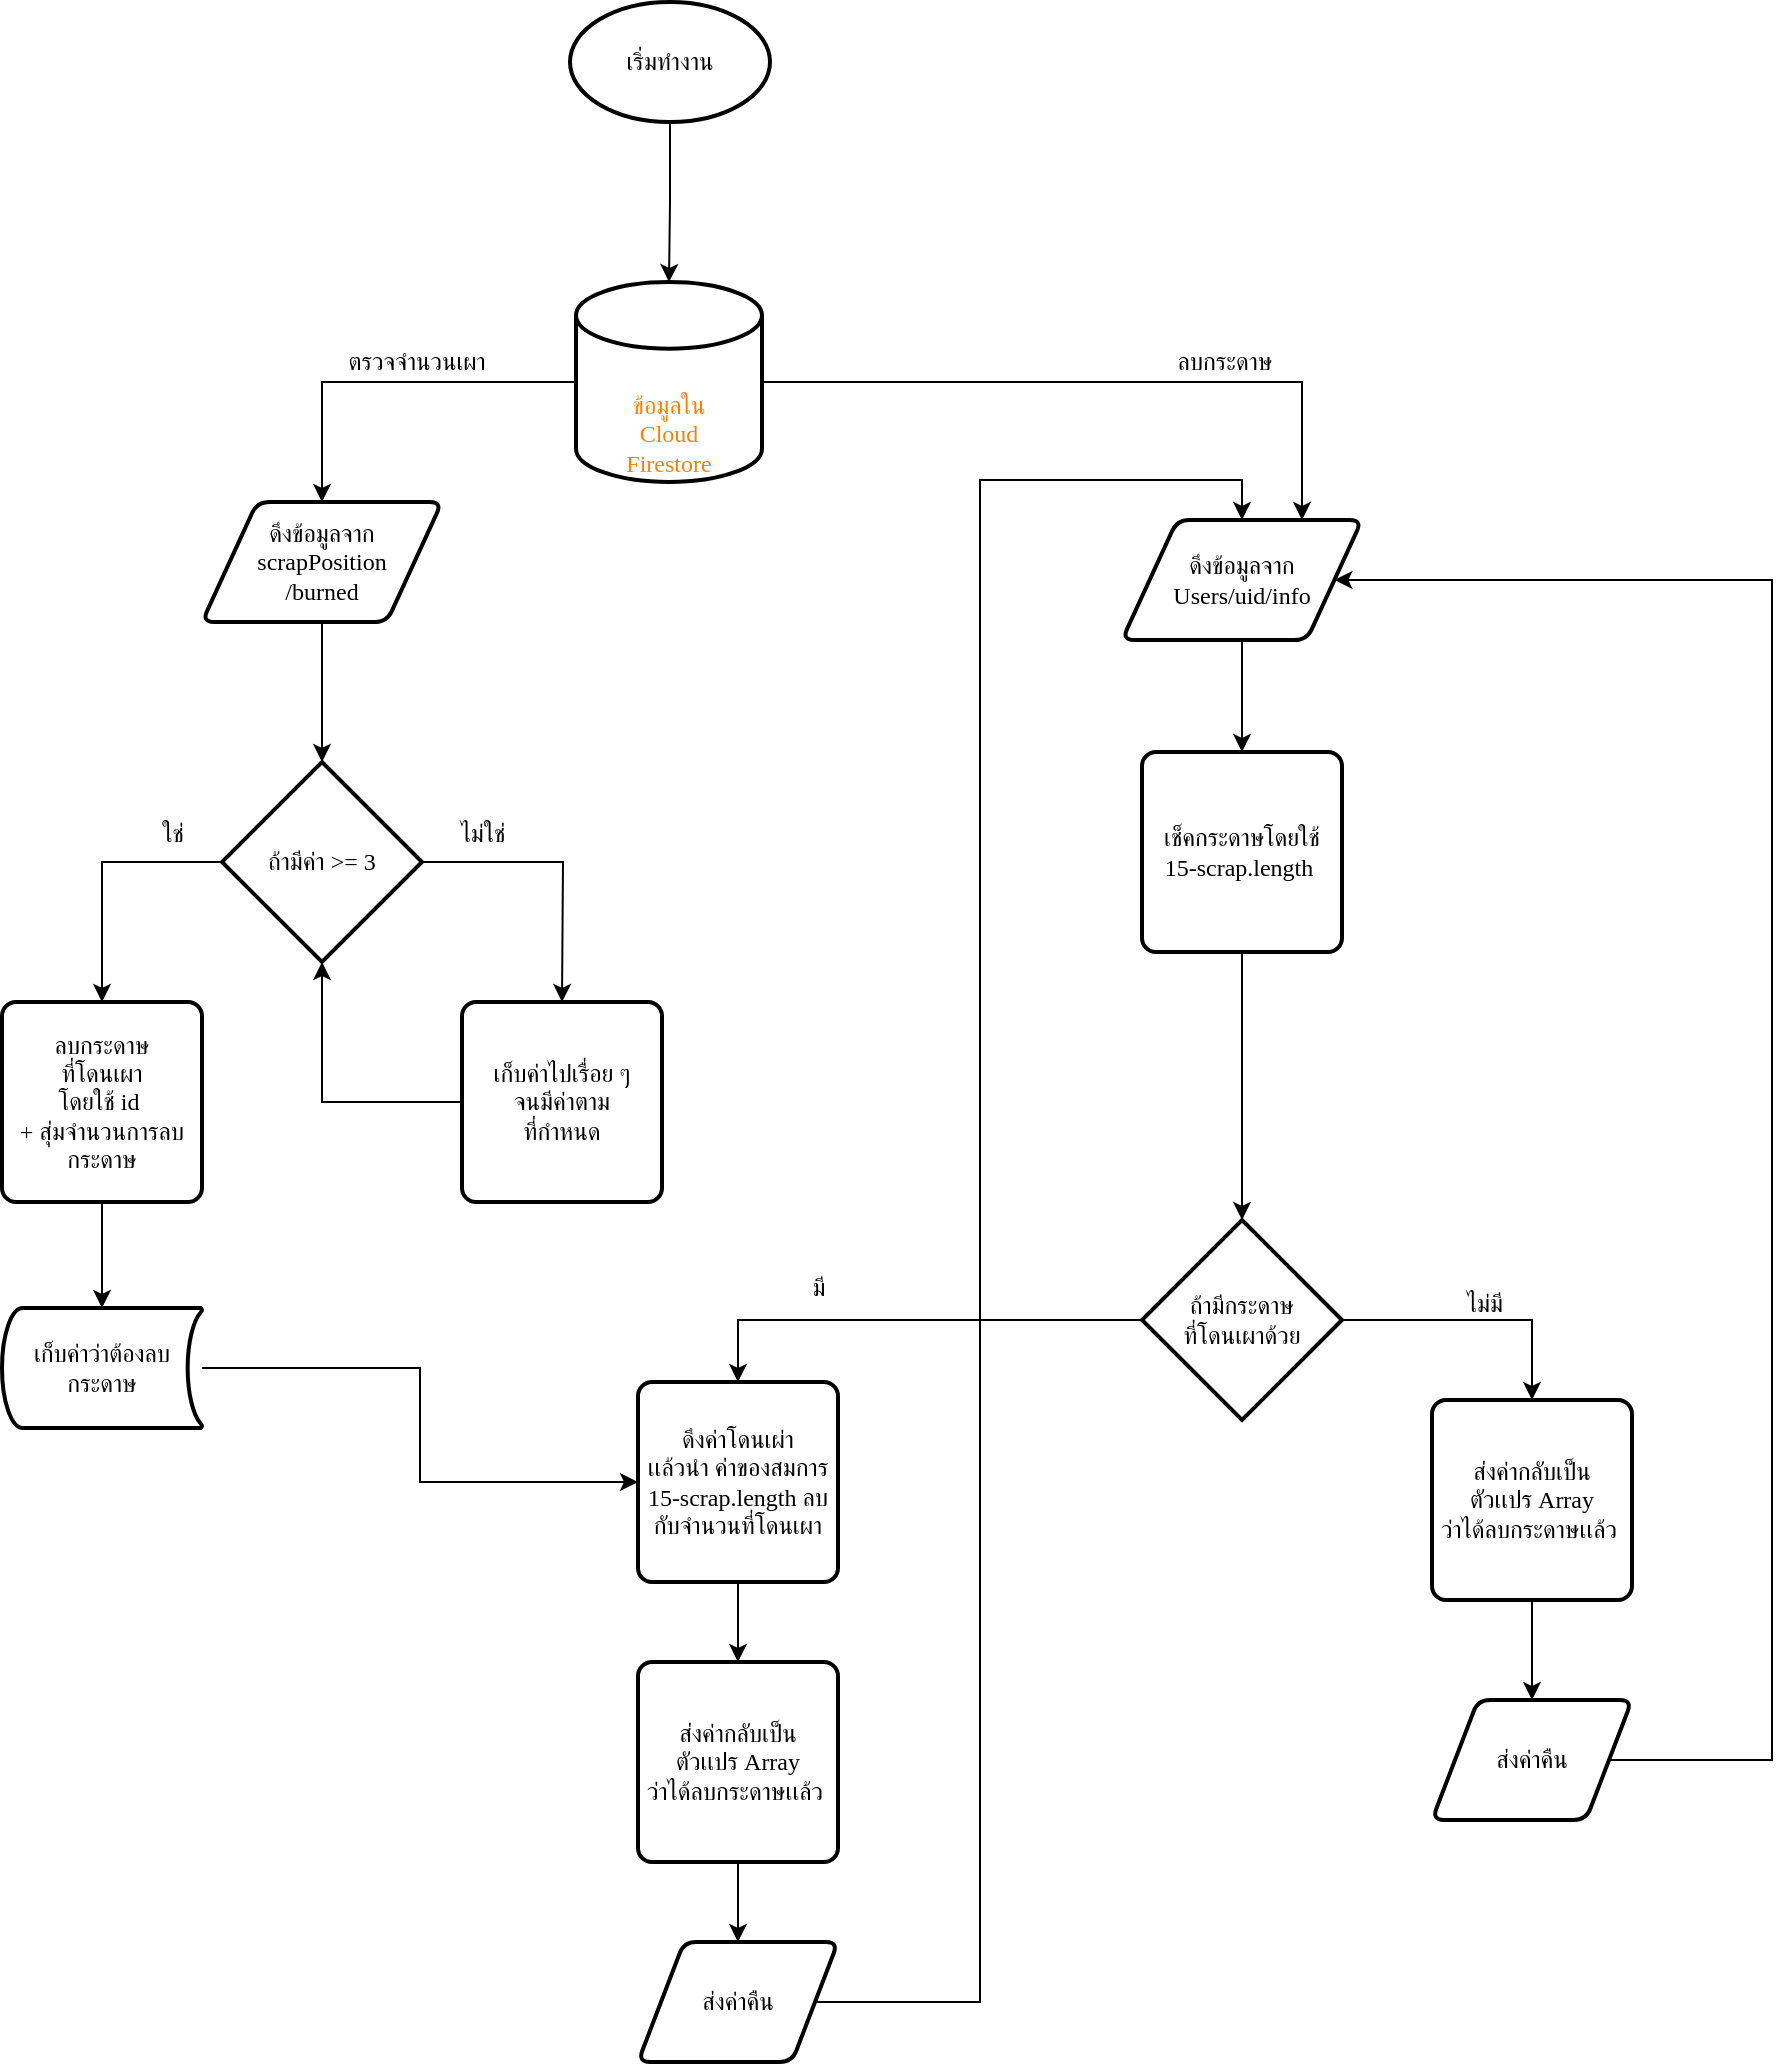 <mxfile version="12.8.4" type="github">
  <diagram id="TDsaU01vD9iEz750RFAm" name="Page-1">
    <mxGraphModel dx="1240" dy="703" grid="1" gridSize="10" guides="1" tooltips="1" connect="1" arrows="1" fold="1" page="1" pageScale="1" pageWidth="1169" pageHeight="1654" math="0" shadow="0" extFonts="Kanit^https://fonts.googleapis.com/css?family=Kanit">
      <root>
        <mxCell id="0" />
        <mxCell id="1" parent="0" />
        <mxCell id="GEMU3bLkqiKZxPkndOhE-13" style="edgeStyle=orthogonalEdgeStyle;rounded=0;orthogonalLoop=1;jettySize=auto;html=1;entryX=0.5;entryY=0;entryDx=0;entryDy=0;entryPerimeter=0;" edge="1" parent="1" source="J_06DVWpJRrBW9wdnmQ_-1" target="GEMU3bLkqiKZxPkndOhE-12">
          <mxGeometry relative="1" as="geometry" />
        </mxCell>
        <mxCell id="J_06DVWpJRrBW9wdnmQ_-1" value="เริ่มทำงาน" style="strokeWidth=2;html=1;shape=mxgraph.flowchart.start_1;whiteSpace=wrap;fontFamily=Kanit;FType=g;" parent="1" vertex="1">
          <mxGeometry x="364" y="40" width="100" height="60" as="geometry" />
        </mxCell>
        <mxCell id="GEMU3bLkqiKZxPkndOhE-18" style="edgeStyle=orthogonalEdgeStyle;rounded=0;orthogonalLoop=1;jettySize=auto;html=1;exitX=0.5;exitY=1;exitDx=0;exitDy=0;entryX=0.5;entryY=0;entryDx=0;entryDy=0;entryPerimeter=0;" edge="1" parent="1" source="GEMU3bLkqiKZxPkndOhE-10" target="GEMU3bLkqiKZxPkndOhE-17">
          <mxGeometry relative="1" as="geometry" />
        </mxCell>
        <mxCell id="GEMU3bLkqiKZxPkndOhE-10" value="&lt;font face=&quot;Kanit&quot;&gt;ดึงข้อมูลจาก&lt;br&gt;scrapPosition&lt;br&gt;/burned&lt;br&gt;&lt;/font&gt;" style="shape=parallelogram;html=1;strokeWidth=2;perimeter=parallelogramPerimeter;whiteSpace=wrap;rounded=1;arcSize=12;size=0.23;" vertex="1" parent="1">
          <mxGeometry x="180" y="290" width="120" height="60" as="geometry" />
        </mxCell>
        <mxCell id="GEMU3bLkqiKZxPkndOhE-14" style="edgeStyle=orthogonalEdgeStyle;rounded=0;orthogonalLoop=1;jettySize=auto;html=1;entryX=0.5;entryY=0;entryDx=0;entryDy=0;" edge="1" parent="1" source="GEMU3bLkqiKZxPkndOhE-12" target="GEMU3bLkqiKZxPkndOhE-10">
          <mxGeometry relative="1" as="geometry" />
        </mxCell>
        <mxCell id="GEMU3bLkqiKZxPkndOhE-28" style="edgeStyle=orthogonalEdgeStyle;rounded=0;orthogonalLoop=1;jettySize=auto;html=1;exitX=1;exitY=0.5;exitDx=0;exitDy=0;exitPerimeter=0;entryX=0.75;entryY=0;entryDx=0;entryDy=0;fontFamily=Kanit;" edge="1" parent="1" source="GEMU3bLkqiKZxPkndOhE-12" target="GEMU3bLkqiKZxPkndOhE-26">
          <mxGeometry relative="1" as="geometry" />
        </mxCell>
        <mxCell id="GEMU3bLkqiKZxPkndOhE-12" value="&lt;font face=&quot;Kanit&quot; color=&quot;#ff8000&quot;&gt;ข้อมูลใน&lt;br&gt;Cloud&lt;br&gt;Firestore&lt;br&gt;&lt;/font&gt;" style="strokeWidth=2;html=1;shape=mxgraph.flowchart.database;whiteSpace=wrap;verticalAlign=bottom;textDirection=ltr;horizontal=1;" vertex="1" parent="1">
          <mxGeometry x="367" y="180" width="93" height="100" as="geometry" />
        </mxCell>
        <mxCell id="GEMU3bLkqiKZxPkndOhE-20" style="edgeStyle=orthogonalEdgeStyle;rounded=0;orthogonalLoop=1;jettySize=auto;html=1;exitX=0;exitY=0.5;exitDx=0;exitDy=0;exitPerimeter=0;entryX=0.5;entryY=0;entryDx=0;entryDy=0;fontFamily=Kanit;" edge="1" parent="1" source="GEMU3bLkqiKZxPkndOhE-17" target="GEMU3bLkqiKZxPkndOhE-19">
          <mxGeometry relative="1" as="geometry" />
        </mxCell>
        <mxCell id="GEMU3bLkqiKZxPkndOhE-22" style="edgeStyle=orthogonalEdgeStyle;rounded=0;orthogonalLoop=1;jettySize=auto;html=1;exitX=1;exitY=0.5;exitDx=0;exitDy=0;exitPerimeter=0;fontFamily=Kanit;" edge="1" parent="1" source="GEMU3bLkqiKZxPkndOhE-17">
          <mxGeometry relative="1" as="geometry">
            <mxPoint x="360" y="540" as="targetPoint" />
          </mxGeometry>
        </mxCell>
        <mxCell id="GEMU3bLkqiKZxPkndOhE-17" value="ถ้ามีค่า &amp;gt;= 3" style="strokeWidth=2;html=1;shape=mxgraph.flowchart.decision;whiteSpace=wrap;fontFamily=Kanit;" vertex="1" parent="1">
          <mxGeometry x="190" y="420" width="100" height="100" as="geometry" />
        </mxCell>
        <mxCell id="GEMU3bLkqiKZxPkndOhE-53" style="edgeStyle=orthogonalEdgeStyle;rounded=0;orthogonalLoop=1;jettySize=auto;html=1;exitX=0.5;exitY=1;exitDx=0;exitDy=0;entryX=0.5;entryY=0;entryDx=0;entryDy=0;entryPerimeter=0;fontFamily=Kanit;" edge="1" parent="1" source="GEMU3bLkqiKZxPkndOhE-19" target="GEMU3bLkqiKZxPkndOhE-52">
          <mxGeometry relative="1" as="geometry" />
        </mxCell>
        <mxCell id="GEMU3bLkqiKZxPkndOhE-19" value="ลบกระดาษ&lt;br&gt;ที่โดนเผา&lt;br&gt;โดยใช้ id&amp;nbsp;&lt;br&gt;+ สุ่มจำนวนการลบกระดาษ" style="rounded=1;whiteSpace=wrap;html=1;absoluteArcSize=1;arcSize=14;strokeWidth=2;fontFamily=Kanit;" vertex="1" parent="1">
          <mxGeometry x="80" y="540" width="100" height="100" as="geometry" />
        </mxCell>
        <mxCell id="GEMU3bLkqiKZxPkndOhE-21" value="ใช่" style="text;html=1;align=center;verticalAlign=middle;resizable=0;points=[];autosize=1;fontFamily=Kanit;" vertex="1" parent="1">
          <mxGeometry x="150" y="446" width="30" height="20" as="geometry" />
        </mxCell>
        <mxCell id="GEMU3bLkqiKZxPkndOhE-25" style="edgeStyle=orthogonalEdgeStyle;rounded=0;orthogonalLoop=1;jettySize=auto;html=1;entryX=0.5;entryY=1;entryDx=0;entryDy=0;entryPerimeter=0;fontFamily=Kanit;" edge="1" parent="1" source="GEMU3bLkqiKZxPkndOhE-23" target="GEMU3bLkqiKZxPkndOhE-17">
          <mxGeometry relative="1" as="geometry" />
        </mxCell>
        <mxCell id="GEMU3bLkqiKZxPkndOhE-23" value="เก็บค่าไปเรื่อย ๆ&lt;br&gt;จนมีค่าตาม&lt;br&gt;ที่กำหนด" style="rounded=1;whiteSpace=wrap;html=1;absoluteArcSize=1;arcSize=14;strokeWidth=2;fontFamily=Kanit;" vertex="1" parent="1">
          <mxGeometry x="310" y="540" width="100" height="100" as="geometry" />
        </mxCell>
        <mxCell id="GEMU3bLkqiKZxPkndOhE-24" value="ไม่ใช่" style="text;html=1;align=center;verticalAlign=middle;resizable=0;points=[];autosize=1;fontFamily=Kanit;" vertex="1" parent="1">
          <mxGeometry x="300" y="446" width="40" height="20" as="geometry" />
        </mxCell>
        <mxCell id="GEMU3bLkqiKZxPkndOhE-32" style="edgeStyle=orthogonalEdgeStyle;rounded=0;orthogonalLoop=1;jettySize=auto;html=1;exitX=0.5;exitY=1;exitDx=0;exitDy=0;entryX=0.5;entryY=0;entryDx=0;entryDy=0;fontFamily=Kanit;" edge="1" parent="1" source="GEMU3bLkqiKZxPkndOhE-26" target="GEMU3bLkqiKZxPkndOhE-31">
          <mxGeometry relative="1" as="geometry" />
        </mxCell>
        <mxCell id="GEMU3bLkqiKZxPkndOhE-26" value="&lt;font face=&quot;Kanit&quot;&gt;ดึงข้อมูลจาก&lt;br&gt;Users/uid/info&lt;br&gt;&lt;/font&gt;" style="shape=parallelogram;html=1;strokeWidth=2;perimeter=parallelogramPerimeter;whiteSpace=wrap;rounded=1;arcSize=12;size=0.23;" vertex="1" parent="1">
          <mxGeometry x="640" y="299" width="120" height="60" as="geometry" />
        </mxCell>
        <mxCell id="GEMU3bLkqiKZxPkndOhE-34" style="edgeStyle=orthogonalEdgeStyle;rounded=0;orthogonalLoop=1;jettySize=auto;html=1;exitX=0.5;exitY=1;exitDx=0;exitDy=0;entryX=0.5;entryY=0;entryDx=0;entryDy=0;entryPerimeter=0;fontFamily=Kanit;" edge="1" parent="1" source="GEMU3bLkqiKZxPkndOhE-31" target="GEMU3bLkqiKZxPkndOhE-33">
          <mxGeometry relative="1" as="geometry" />
        </mxCell>
        <mxCell id="GEMU3bLkqiKZxPkndOhE-31" value="เช็คกระดาษโดยใช้&lt;br&gt;15-scrap.length&amp;nbsp;" style="rounded=1;whiteSpace=wrap;html=1;absoluteArcSize=1;arcSize=14;strokeWidth=2;fontFamily=Kanit;" vertex="1" parent="1">
          <mxGeometry x="650" y="415" width="100" height="100" as="geometry" />
        </mxCell>
        <mxCell id="GEMU3bLkqiKZxPkndOhE-37" style="edgeStyle=orthogonalEdgeStyle;rounded=0;orthogonalLoop=1;jettySize=auto;html=1;exitX=0;exitY=0.5;exitDx=0;exitDy=0;exitPerimeter=0;fontFamily=Kanit;entryX=0.5;entryY=0;entryDx=0;entryDy=0;" edge="1" parent="1" source="GEMU3bLkqiKZxPkndOhE-33" target="GEMU3bLkqiKZxPkndOhE-49">
          <mxGeometry relative="1" as="geometry">
            <mxPoint x="410" y="690" as="targetPoint" />
          </mxGeometry>
        </mxCell>
        <mxCell id="GEMU3bLkqiKZxPkndOhE-43" style="edgeStyle=orthogonalEdgeStyle;rounded=0;orthogonalLoop=1;jettySize=auto;html=1;exitX=1;exitY=0.5;exitDx=0;exitDy=0;exitPerimeter=0;entryX=0.5;entryY=0;entryDx=0;entryDy=0;fontFamily=Kanit;" edge="1" parent="1" source="GEMU3bLkqiKZxPkndOhE-33" target="GEMU3bLkqiKZxPkndOhE-42">
          <mxGeometry relative="1" as="geometry" />
        </mxCell>
        <mxCell id="GEMU3bLkqiKZxPkndOhE-33" value="ถ้ามีกระดาษ&lt;br&gt;ที่โดนเผาด้วย" style="strokeWidth=2;html=1;shape=mxgraph.flowchart.decision;whiteSpace=wrap;fontFamily=Kanit;" vertex="1" parent="1">
          <mxGeometry x="650" y="649" width="100" height="100" as="geometry" />
        </mxCell>
        <mxCell id="GEMU3bLkqiKZxPkndOhE-35" value="ตรวจจำนวนเผา" style="text;html=1;align=center;verticalAlign=middle;resizable=0;points=[];autosize=1;fontFamily=Kanit;" vertex="1" parent="1">
          <mxGeometry x="242" y="210" width="90" height="20" as="geometry" />
        </mxCell>
        <mxCell id="GEMU3bLkqiKZxPkndOhE-36" value="ลบกระดาษ" style="text;html=1;align=center;verticalAlign=middle;resizable=0;points=[];autosize=1;fontFamily=Kanit;" vertex="1" parent="1">
          <mxGeometry x="656" y="210" width="70" height="20" as="geometry" />
        </mxCell>
        <mxCell id="GEMU3bLkqiKZxPkndOhE-39" value="มี" style="text;html=1;align=center;verticalAlign=middle;resizable=0;points=[];autosize=1;fontFamily=Kanit;" vertex="1" parent="1">
          <mxGeometry x="478" y="673" width="20" height="20" as="geometry" />
        </mxCell>
        <mxCell id="GEMU3bLkqiKZxPkndOhE-40" value="ไม่มี" style="text;html=1;align=center;verticalAlign=middle;resizable=0;points=[];autosize=1;fontFamily=Kanit;" vertex="1" parent="1">
          <mxGeometry x="806" y="681" width="30" height="20" as="geometry" />
        </mxCell>
        <mxCell id="GEMU3bLkqiKZxPkndOhE-45" style="edgeStyle=orthogonalEdgeStyle;rounded=0;orthogonalLoop=1;jettySize=auto;html=1;exitX=0.5;exitY=1;exitDx=0;exitDy=0;entryX=0.5;entryY=0;entryDx=0;entryDy=0;fontFamily=Kanit;" edge="1" parent="1" source="GEMU3bLkqiKZxPkndOhE-42" target="GEMU3bLkqiKZxPkndOhE-44">
          <mxGeometry relative="1" as="geometry" />
        </mxCell>
        <mxCell id="GEMU3bLkqiKZxPkndOhE-42" value="ส่งค่ากลับเป็น&lt;br&gt;ตัวเเปร Array&lt;br&gt;ว่าได้ลบกระดาษเเล้ว&amp;nbsp;" style="rounded=1;whiteSpace=wrap;html=1;absoluteArcSize=1;arcSize=14;strokeWidth=2;fontFamily=Kanit;" vertex="1" parent="1">
          <mxGeometry x="795" y="739" width="100" height="100" as="geometry" />
        </mxCell>
        <mxCell id="GEMU3bLkqiKZxPkndOhE-47" style="edgeStyle=orthogonalEdgeStyle;rounded=0;orthogonalLoop=1;jettySize=auto;html=1;exitX=1;exitY=0.5;exitDx=0;exitDy=0;fontFamily=Kanit;entryX=1;entryY=0.5;entryDx=0;entryDy=0;" edge="1" parent="1" source="GEMU3bLkqiKZxPkndOhE-44" target="GEMU3bLkqiKZxPkndOhE-26">
          <mxGeometry relative="1" as="geometry">
            <mxPoint x="955" y="339" as="targetPoint" />
            <Array as="points">
              <mxPoint x="965" y="919" />
              <mxPoint x="965" y="329" />
            </Array>
          </mxGeometry>
        </mxCell>
        <mxCell id="GEMU3bLkqiKZxPkndOhE-44" value="ส่งค่าคืน" style="shape=parallelogram;html=1;strokeWidth=2;perimeter=parallelogramPerimeter;whiteSpace=wrap;rounded=1;arcSize=12;size=0.23;fontFamily=Kanit;" vertex="1" parent="1">
          <mxGeometry x="795" y="889" width="100" height="60" as="geometry" />
        </mxCell>
        <mxCell id="GEMU3bLkqiKZxPkndOhE-51" style="edgeStyle=orthogonalEdgeStyle;rounded=0;orthogonalLoop=1;jettySize=auto;html=1;exitX=0.5;exitY=1;exitDx=0;exitDy=0;entryX=0.5;entryY=0;entryDx=0;entryDy=0;fontFamily=Kanit;" edge="1" parent="1" source="GEMU3bLkqiKZxPkndOhE-49" target="GEMU3bLkqiKZxPkndOhE-50">
          <mxGeometry relative="1" as="geometry" />
        </mxCell>
        <mxCell id="GEMU3bLkqiKZxPkndOhE-49" value="ดึงค่าโดนเผ่า&lt;br&gt;เเล้วนำ ค่าของสมการ 15-scrap.length ลบกับจำนวนที่โดนเผา" style="rounded=1;whiteSpace=wrap;html=1;absoluteArcSize=1;arcSize=14;strokeWidth=2;fontFamily=Kanit;" vertex="1" parent="1">
          <mxGeometry x="398" y="730" width="100" height="100" as="geometry" />
        </mxCell>
        <mxCell id="GEMU3bLkqiKZxPkndOhE-57" value="" style="edgeStyle=orthogonalEdgeStyle;rounded=0;orthogonalLoop=1;jettySize=auto;html=1;fontFamily=Kanit;" edge="1" parent="1" source="GEMU3bLkqiKZxPkndOhE-50" target="GEMU3bLkqiKZxPkndOhE-55">
          <mxGeometry relative="1" as="geometry" />
        </mxCell>
        <mxCell id="GEMU3bLkqiKZxPkndOhE-50" value="ส่งค่ากลับเป็น&lt;br&gt;ตัวเเปร Array&lt;br&gt;ว่าได้ลบกระดาษเเล้ว&amp;nbsp;" style="rounded=1;whiteSpace=wrap;html=1;absoluteArcSize=1;arcSize=14;strokeWidth=2;fontFamily=Kanit;" vertex="1" parent="1">
          <mxGeometry x="398" y="870" width="100" height="100" as="geometry" />
        </mxCell>
        <mxCell id="GEMU3bLkqiKZxPkndOhE-54" style="edgeStyle=orthogonalEdgeStyle;rounded=0;orthogonalLoop=1;jettySize=auto;html=1;entryX=0;entryY=0.5;entryDx=0;entryDy=0;fontFamily=Kanit;" edge="1" parent="1" source="GEMU3bLkqiKZxPkndOhE-52" target="GEMU3bLkqiKZxPkndOhE-49">
          <mxGeometry relative="1" as="geometry" />
        </mxCell>
        <mxCell id="GEMU3bLkqiKZxPkndOhE-52" value="เก็บค่าว่าต้องลบกระดาษ" style="strokeWidth=2;html=1;shape=mxgraph.flowchart.stored_data;whiteSpace=wrap;fontFamily=Kanit;" vertex="1" parent="1">
          <mxGeometry x="80" y="693" width="100" height="60" as="geometry" />
        </mxCell>
        <mxCell id="GEMU3bLkqiKZxPkndOhE-58" style="edgeStyle=orthogonalEdgeStyle;rounded=0;orthogonalLoop=1;jettySize=auto;html=1;exitX=1;exitY=0.5;exitDx=0;exitDy=0;entryX=0.5;entryY=0;entryDx=0;entryDy=0;fontFamily=Kanit;" edge="1" parent="1" source="GEMU3bLkqiKZxPkndOhE-55" target="GEMU3bLkqiKZxPkndOhE-26">
          <mxGeometry relative="1" as="geometry" />
        </mxCell>
        <mxCell id="GEMU3bLkqiKZxPkndOhE-55" value="ส่งค่าคืน" style="shape=parallelogram;html=1;strokeWidth=2;perimeter=parallelogramPerimeter;whiteSpace=wrap;rounded=1;arcSize=12;size=0.23;fontFamily=Kanit;" vertex="1" parent="1">
          <mxGeometry x="398" y="1010" width="100" height="60" as="geometry" />
        </mxCell>
      </root>
    </mxGraphModel>
  </diagram>
</mxfile>

